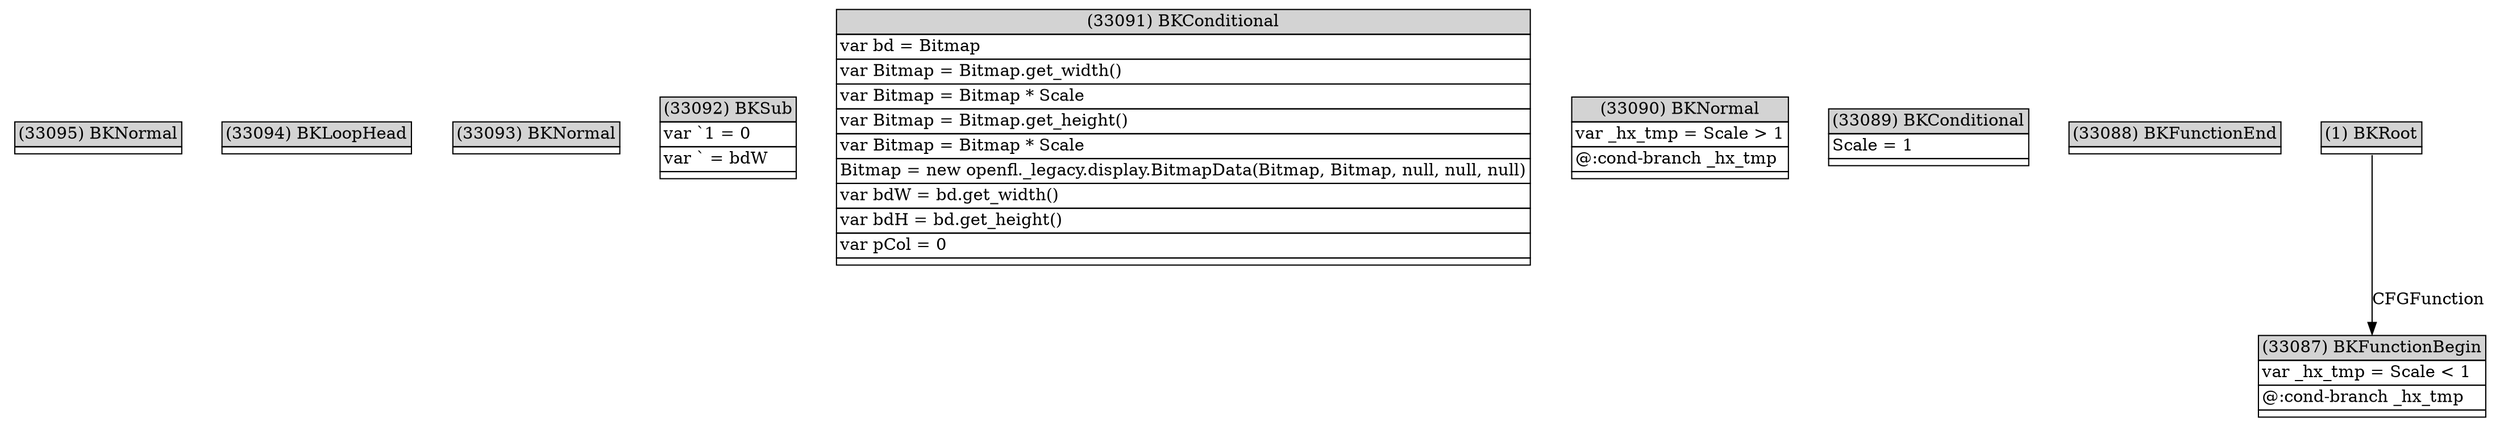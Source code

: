 digraph graphname {
	node [shape=plaintext];
n33095[label=<<table BORDER="0" CELLBORDER="1" CELLSPACING="0">
	<tr><td port="in" bgcolor="lightgray">(33095) BKNormal</td></tr>
	<tr><td port="out"></td></tr>
</table>>];
n33094[label=<<table BORDER="0" CELLBORDER="1" CELLSPACING="0">
	<tr><td port="in" bgcolor="lightgray">(33094) BKLoopHead</td></tr>
	<tr><td port="out"></td></tr>
</table>>];
n33093[label=<<table BORDER="0" CELLBORDER="1" CELLSPACING="0">
	<tr><td port="in" bgcolor="lightgray">(33093) BKNormal</td></tr>
	<tr><td port="out"></td></tr>
</table>>];
n33092[label=<<table BORDER="0" CELLBORDER="1" CELLSPACING="0">
	<tr><td port="in" bgcolor="lightgray">(33092) BKSub</td></tr>
	<tr><td port="e0" align="left">var `1 = 0</td></tr>
	<tr><td port="e1" align="left">var ` = bdW</td></tr>
	<tr><td port="out"></td></tr>
</table>>];
n33091[label=<<table BORDER="0" CELLBORDER="1" CELLSPACING="0">
	<tr><td port="in" bgcolor="lightgray">(33091) BKConditional</td></tr>
	<tr><td port="e0" align="left">var bd = Bitmap</td></tr>
	<tr><td port="e1" align="left">var Bitmap = Bitmap.get_width()</td></tr>
	<tr><td port="e2" align="left">var Bitmap = Bitmap * Scale</td></tr>
	<tr><td port="e3" align="left">var Bitmap = Bitmap.get_height()</td></tr>
	<tr><td port="e4" align="left">var Bitmap = Bitmap * Scale</td></tr>
	<tr><td port="e5" align="left">Bitmap = new openfl._legacy.display.BitmapData(Bitmap, Bitmap, null, null, null)</td></tr>
	<tr><td port="e6" align="left">var bdW = bd.get_width()</td></tr>
	<tr><td port="e7" align="left">var bdH = bd.get_height()</td></tr>
	<tr><td port="e8" align="left">var pCol = 0</td></tr>
	<tr><td port="out"></td></tr>
</table>>];
n33090[label=<<table BORDER="0" CELLBORDER="1" CELLSPACING="0">
	<tr><td port="in" bgcolor="lightgray">(33090) BKNormal</td></tr>
	<tr><td port="e0" align="left">var _hx_tmp = Scale &gt; 1</td></tr>
	<tr><td port="e1" align="left">@:cond-branch _hx_tmp</td></tr>
	<tr><td port="out"></td></tr>
</table>>];
n33089[label=<<table BORDER="0" CELLBORDER="1" CELLSPACING="0">
	<tr><td port="in" bgcolor="lightgray">(33089) BKConditional</td></tr>
	<tr><td port="e0" align="left">Scale = 1</td></tr>
	<tr><td port="out"></td></tr>
</table>>];
n33088[label=<<table BORDER="0" CELLBORDER="1" CELLSPACING="0">
	<tr><td port="in" bgcolor="lightgray">(33088) BKFunctionEnd</td></tr>
	<tr><td port="out"></td></tr>
</table>>];
n33087[label=<<table BORDER="0" CELLBORDER="1" CELLSPACING="0">
	<tr><td port="in" bgcolor="lightgray">(33087) BKFunctionBegin</td></tr>
	<tr><td port="e0" align="left">var _hx_tmp = Scale &lt; 1</td></tr>
	<tr><td port="e1" align="left">@:cond-branch _hx_tmp</td></tr>
	<tr><td port="out"></td></tr>
</table>>];
n1[label=<<table BORDER="0" CELLBORDER="1" CELLSPACING="0">
	<tr><td port="in" bgcolor="lightgray">(1) BKRoot</td></tr>
	<tr><td port="out"></td></tr>
</table>>];
n1:out -> n33087:in[label="CFGFunction"];
}
